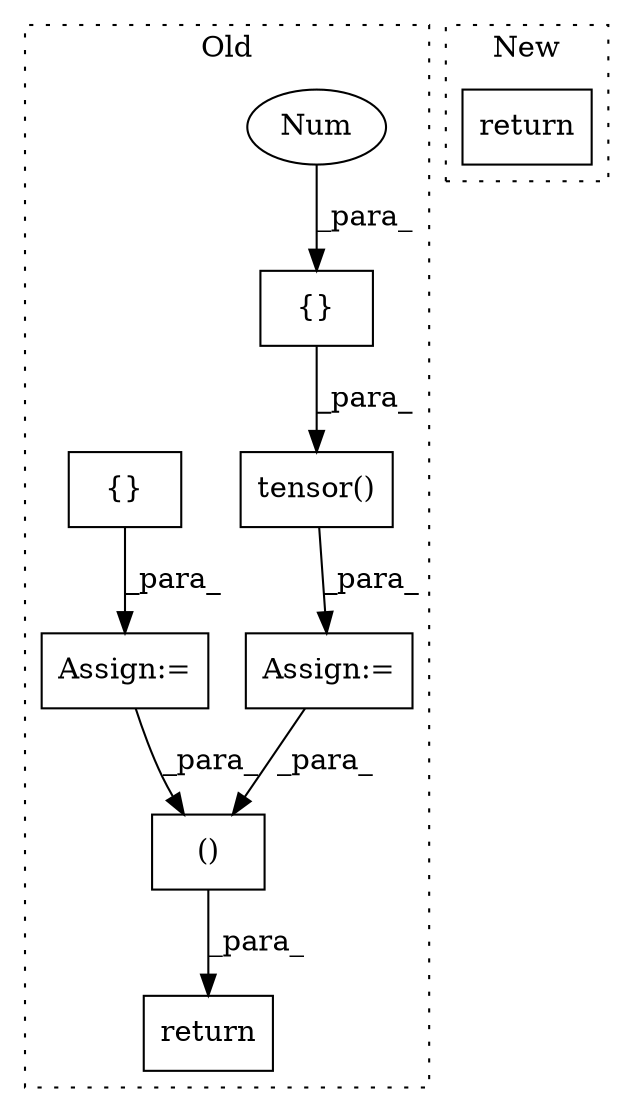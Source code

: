 digraph G {
subgraph cluster0 {
1 [label="tensor()" a="75" s="5748,5765" l="13,1" shape="box"];
3 [label="return" a="93" s="6257" l="7" shape="box"];
4 [label="()" a="54" s="6274" l="33" shape="box"];
5 [label="Assign:=" a="68" s="6031" l="3" shape="box"];
6 [label="{}" a="59" s="5761,5764" l="1,0" shape="box"];
7 [label="Num" a="76" s="5762" l="2" shape="ellipse"];
8 [label="{}" a="59" s="6047,6050" l="1,0" shape="box"];
9 [label="Assign:=" a="68" s="5745" l="3" shape="box"];
label = "Old";
style="dotted";
}
subgraph cluster1 {
2 [label="return" a="93" s="13156" l="7" shape="box"];
label = "New";
style="dotted";
}
1 -> 9 [label="_para_"];
4 -> 3 [label="_para_"];
5 -> 4 [label="_para_"];
6 -> 1 [label="_para_"];
7 -> 6 [label="_para_"];
8 -> 5 [label="_para_"];
9 -> 4 [label="_para_"];
}